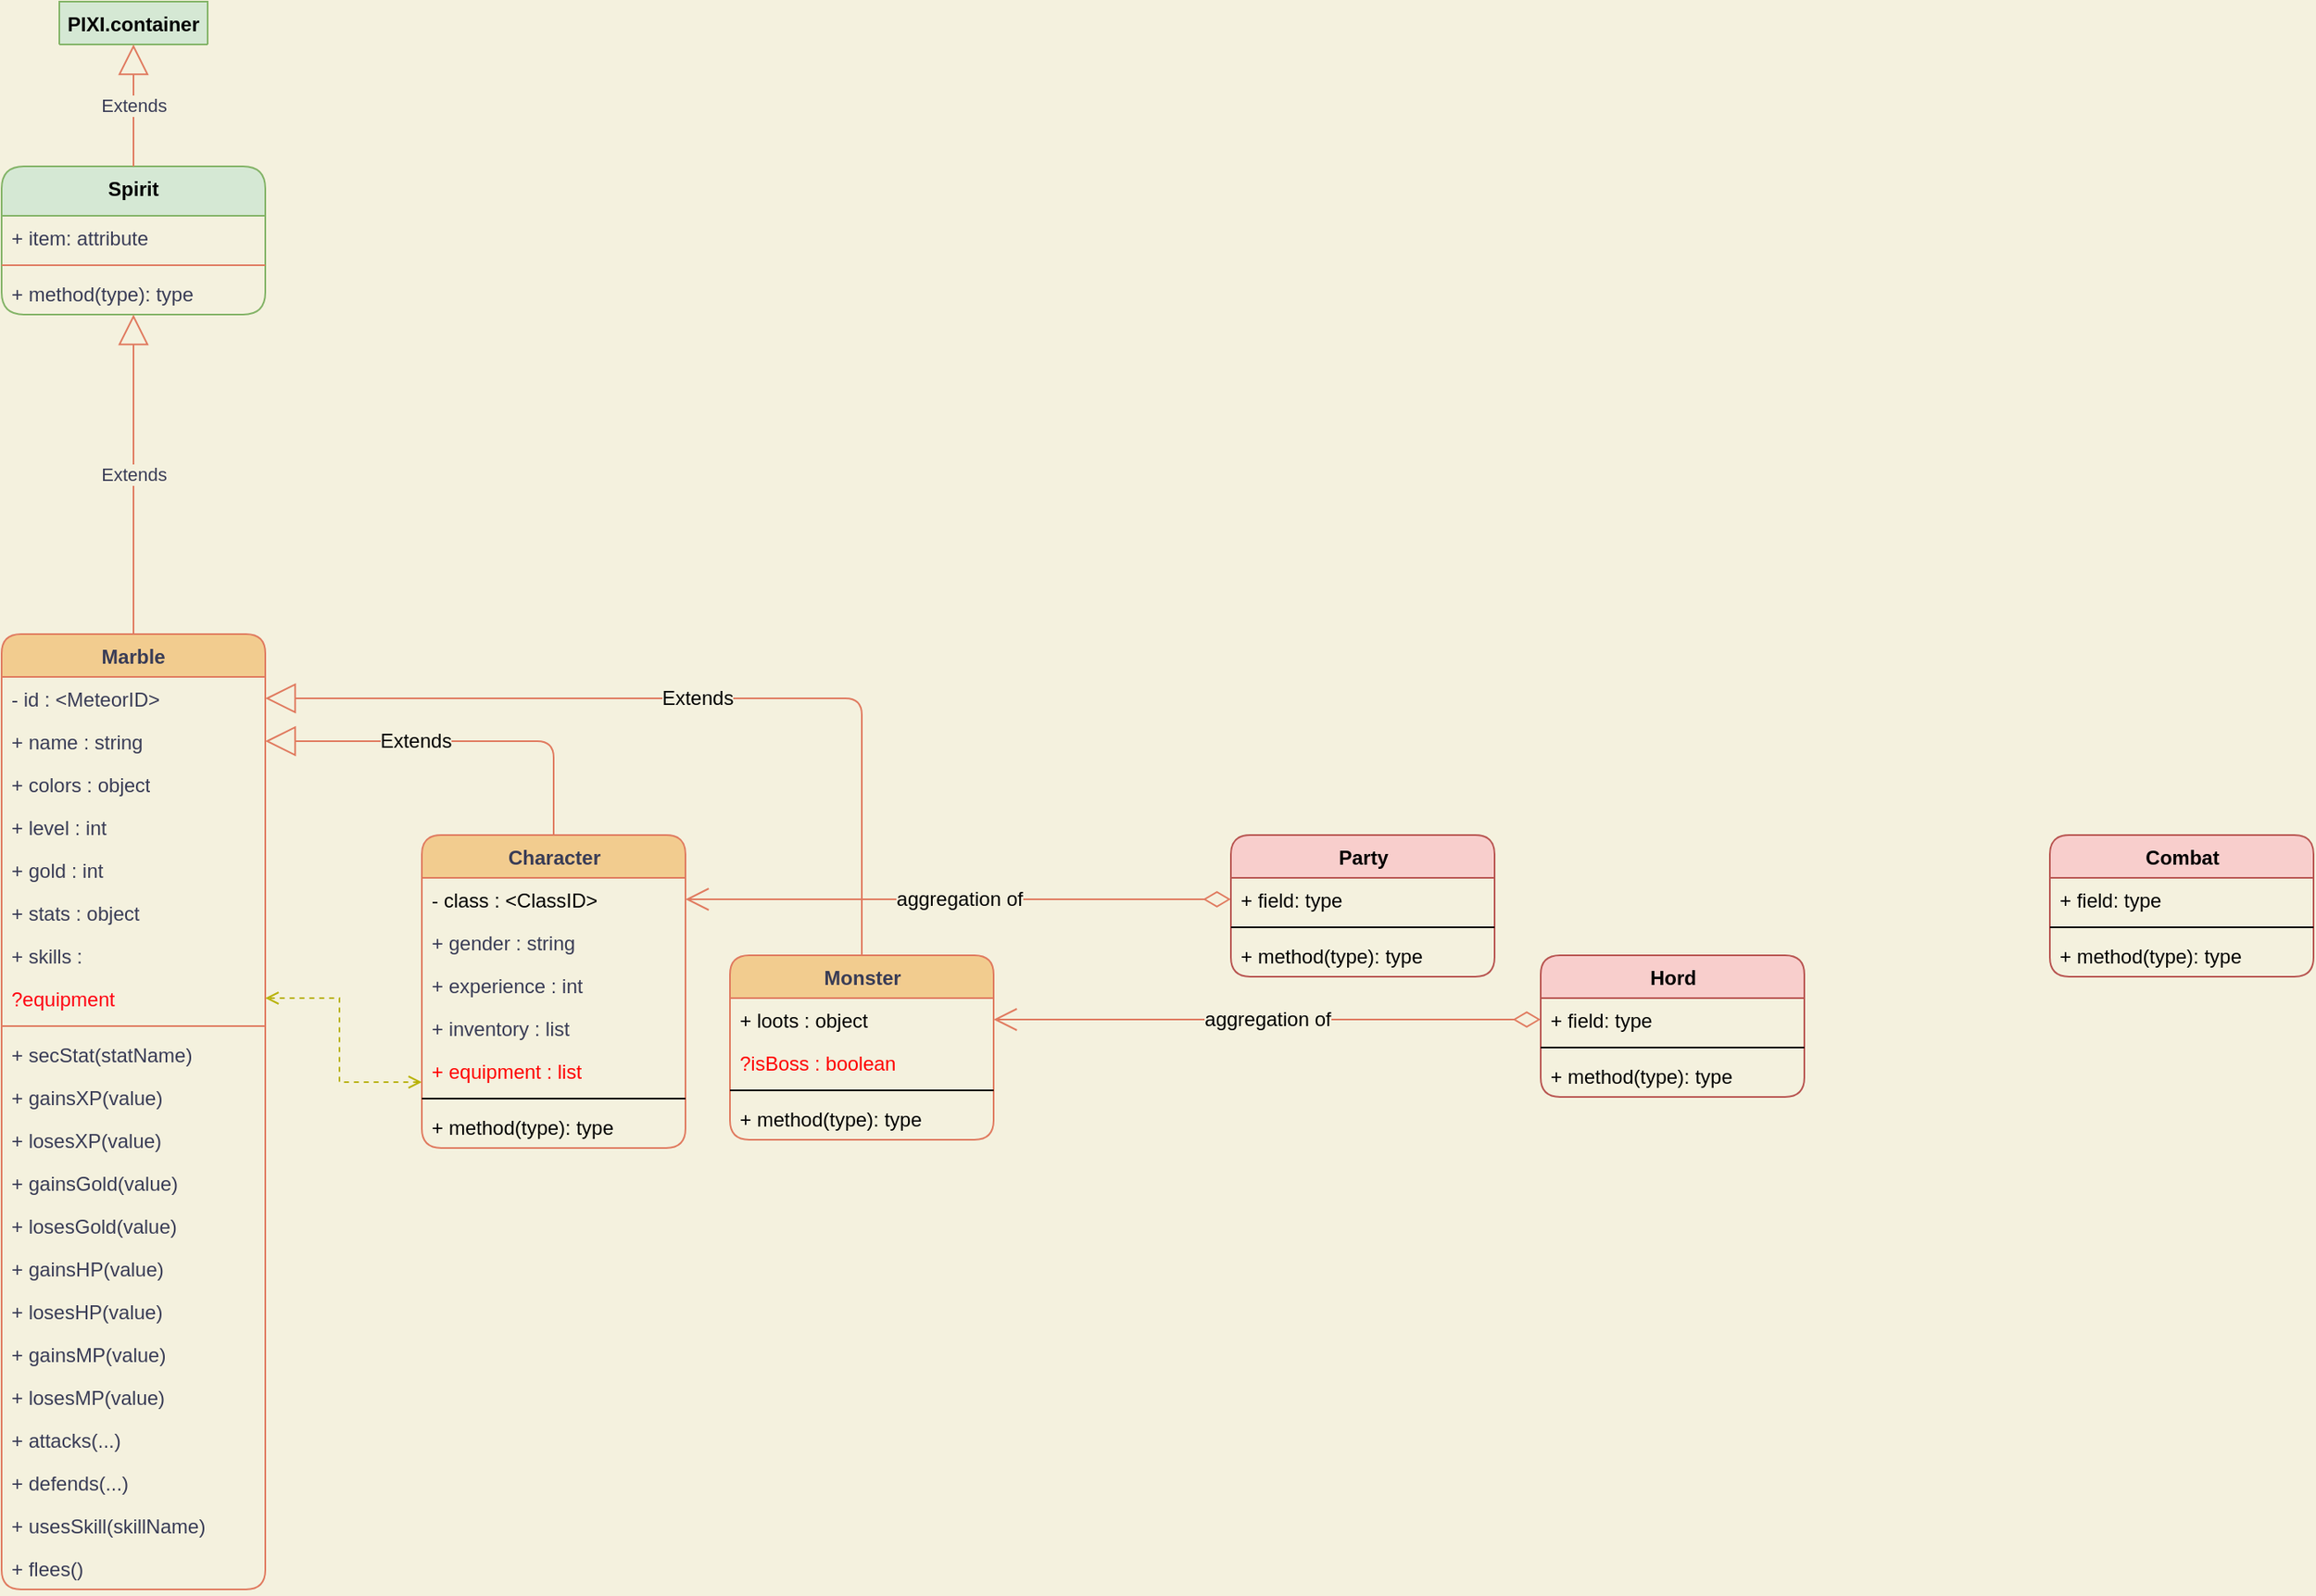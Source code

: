 <mxfile version="13.7.7" type="github">
  <diagram id="JMG7Og392h3I-otRAJf4" name="Page-1">
    <mxGraphModel dx="1409" dy="1639" grid="0" gridSize="10" guides="1" tooltips="1" connect="1" arrows="1" fold="1" page="0" pageScale="1" pageWidth="1169" pageHeight="827" background="#F4F1DE" math="0" shadow="0">
      <root>
        <mxCell id="0" />
        <mxCell id="1" parent="0" />
        <mxCell id="4F_5oUC_MU-JNdt0lTQq-11" value="PIXI.container" style="swimlane;fontStyle=1;align=center;verticalAlign=top;childLayout=stackLayout;horizontal=1;startSize=26;horizontalStack=0;resizeParent=1;resizeParentMax=0;resizeLast=0;collapsible=1;marginBottom=0;fillColor=#d5e8d4;strokeColor=#82b366;rounded=1;" parent="1" vertex="1" collapsed="1">
          <mxGeometry x="369" y="-440" width="90" height="26" as="geometry">
            <mxRectangle x="334" y="-300" width="160" height="86" as="alternateBounds" />
          </mxGeometry>
        </mxCell>
        <mxCell id="4F_5oUC_MU-JNdt0lTQq-12" value="+ field: type" style="text;strokeColor=none;fillColor=none;align=left;verticalAlign=top;spacingLeft=4;spacingRight=4;overflow=hidden;rotatable=0;points=[[0,0.5],[1,0.5]];portConstraint=eastwest;fontColor=#393C56;rounded=1;" parent="4F_5oUC_MU-JNdt0lTQq-11" vertex="1">
          <mxGeometry y="26" width="90" height="26" as="geometry" />
        </mxCell>
        <mxCell id="4F_5oUC_MU-JNdt0lTQq-13" value="" style="line;strokeWidth=1;fillColor=none;align=left;verticalAlign=middle;spacingTop=-1;spacingLeft=3;spacingRight=3;rotatable=0;labelPosition=right;points=[];portConstraint=eastwest;labelBackgroundColor=#F4F1DE;strokeColor=#E07A5F;fontColor=#393C56;rounded=1;" parent="4F_5oUC_MU-JNdt0lTQq-11" vertex="1">
          <mxGeometry y="52" width="90" height="8" as="geometry" />
        </mxCell>
        <mxCell id="4F_5oUC_MU-JNdt0lTQq-14" value="+ method(type): type" style="text;strokeColor=none;fillColor=none;align=left;verticalAlign=top;spacingLeft=4;spacingRight=4;overflow=hidden;rotatable=0;points=[[0,0.5],[1,0.5]];portConstraint=eastwest;fontColor=#393C56;rounded=1;" parent="4F_5oUC_MU-JNdt0lTQq-11" vertex="1">
          <mxGeometry y="60" width="90" height="26" as="geometry" />
        </mxCell>
        <mxCell id="4F_5oUC_MU-JNdt0lTQq-1" value="Spirit" style="swimlane;fontStyle=1;align=center;verticalAlign=top;childLayout=stackLayout;horizontal=1;startSize=30;horizontalStack=0;resizeParent=1;resizeParentMax=0;resizeLast=0;collapsible=1;marginBottom=0;fillColor=#d5e8d4;strokeColor=#82b366;rounded=1;" parent="1" vertex="1">
          <mxGeometry x="334" y="-340" width="160" height="90" as="geometry">
            <mxRectangle x="334" y="60" width="60" height="26" as="alternateBounds" />
          </mxGeometry>
        </mxCell>
        <mxCell id="4F_5oUC_MU-JNdt0lTQq-5" value="+ item: attribute" style="text;strokeColor=none;fillColor=none;align=left;verticalAlign=top;spacingLeft=4;spacingRight=4;overflow=hidden;rotatable=0;points=[[0,0.5],[1,0.5]];portConstraint=eastwest;fontColor=#393C56;rounded=1;" parent="4F_5oUC_MU-JNdt0lTQq-1" vertex="1">
          <mxGeometry y="30" width="160" height="26" as="geometry" />
        </mxCell>
        <mxCell id="4F_5oUC_MU-JNdt0lTQq-3" value="" style="line;strokeWidth=1;fillColor=none;align=left;verticalAlign=middle;spacingTop=-1;spacingLeft=3;spacingRight=3;rotatable=0;labelPosition=right;points=[];portConstraint=eastwest;labelBackgroundColor=#F4F1DE;strokeColor=#E07A5F;fontColor=#393C56;rounded=1;" parent="4F_5oUC_MU-JNdt0lTQq-1" vertex="1">
          <mxGeometry y="56" width="160" height="8" as="geometry" />
        </mxCell>
        <mxCell id="4F_5oUC_MU-JNdt0lTQq-4" value="+ method(type): type" style="text;strokeColor=none;fillColor=none;align=left;verticalAlign=top;spacingLeft=4;spacingRight=4;overflow=hidden;rotatable=0;points=[[0,0.5],[1,0.5]];portConstraint=eastwest;fontColor=#393C56;rounded=1;" parent="4F_5oUC_MU-JNdt0lTQq-1" vertex="1">
          <mxGeometry y="64" width="160" height="26" as="geometry" />
        </mxCell>
        <mxCell id="4F_5oUC_MU-JNdt0lTQq-15" value="Extends" style="endArrow=block;endSize=16;endFill=0;html=1;exitX=0.5;exitY=0;exitDx=0;exitDy=0;entryX=0.5;entryY=1;entryDx=0;entryDy=0;labelBackgroundColor=#F4F1DE;strokeColor=#E07A5F;fontColor=#393C56;" parent="1" source="4F_5oUC_MU-JNdt0lTQq-1" target="4F_5oUC_MU-JNdt0lTQq-11" edge="1">
          <mxGeometry width="160" relative="1" as="geometry">
            <mxPoint x="570" y="-350" as="sourcePoint" />
            <mxPoint x="730" y="-350" as="targetPoint" />
          </mxGeometry>
        </mxCell>
        <mxCell id="4F_5oUC_MU-JNdt0lTQq-16" value="Extends" style="endArrow=block;endSize=16;endFill=0;html=1;exitX=0.5;exitY=0;exitDx=0;exitDy=0;entryX=0.5;entryY=1;entryDx=0;entryDy=0;labelBackgroundColor=#F4F1DE;fontColor=#393C56;strokeColor=#E07A5F;" parent="1" source="4F_5oUC_MU-JNdt0lTQq-6" target="4F_5oUC_MU-JNdt0lTQq-1" edge="1">
          <mxGeometry width="160" relative="1" as="geometry">
            <mxPoint x="420" y="20" as="sourcePoint" />
            <mxPoint x="470" y="-200" as="targetPoint" />
          </mxGeometry>
        </mxCell>
        <mxCell id="4F_5oUC_MU-JNdt0lTQq-6" value="Marble" style="swimlane;fontStyle=1;align=center;verticalAlign=top;childLayout=stackLayout;horizontal=1;startSize=26;horizontalStack=0;resizeParent=1;resizeParentMax=0;resizeLast=0;collapsible=1;marginBottom=0;fillColor=#F2CC8F;strokeColor=#E07A5F;fontColor=#393C56;rounded=1;" parent="1" vertex="1">
          <mxGeometry x="334" y="-56" width="160" height="580" as="geometry" />
        </mxCell>
        <mxCell id="4F_5oUC_MU-JNdt0lTQq-7" value="- id : &lt;MeteorID&gt;" style="text;strokeColor=none;fillColor=none;align=left;verticalAlign=top;spacingLeft=4;spacingRight=4;overflow=hidden;rotatable=0;points=[[0,0.5],[1,0.5]];portConstraint=eastwest;fontColor=#393C56;rounded=1;" parent="4F_5oUC_MU-JNdt0lTQq-6" vertex="1">
          <mxGeometry y="26" width="160" height="26" as="geometry" />
        </mxCell>
        <mxCell id="4F_5oUC_MU-JNdt0lTQq-17" value="+ name : string" style="text;strokeColor=none;fillColor=none;align=left;verticalAlign=top;spacingLeft=4;spacingRight=4;overflow=hidden;rotatable=0;points=[[0,0.5],[1,0.5]];portConstraint=eastwest;rounded=1;fontColor=#393C56;" parent="4F_5oUC_MU-JNdt0lTQq-6" vertex="1">
          <mxGeometry y="52" width="160" height="26" as="geometry" />
        </mxCell>
        <mxCell id="4F_5oUC_MU-JNdt0lTQq-18" value="+ colors : object" style="text;strokeColor=none;fillColor=none;align=left;verticalAlign=top;spacingLeft=4;spacingRight=4;overflow=hidden;rotatable=0;points=[[0,0.5],[1,0.5]];portConstraint=eastwest;rounded=1;fontColor=#393C56;fontStyle=0;fontSize=12;html=1;noLabel=0;" parent="4F_5oUC_MU-JNdt0lTQq-6" vertex="1">
          <mxGeometry y="78" width="160" height="26" as="geometry" />
        </mxCell>
        <mxCell id="4F_5oUC_MU-JNdt0lTQq-19" value="+ level : int" style="text;strokeColor=none;fillColor=none;align=left;verticalAlign=top;spacingLeft=4;spacingRight=4;overflow=hidden;rotatable=0;points=[[0,0.5],[1,0.5]];portConstraint=eastwest;rounded=1;fontColor=#393C56;" parent="4F_5oUC_MU-JNdt0lTQq-6" vertex="1">
          <mxGeometry y="104" width="160" height="26" as="geometry" />
        </mxCell>
        <mxCell id="-9Ix1WPc0BXSNpQGpBU6-1" value="+ gold : int" style="text;strokeColor=none;fillColor=none;align=left;verticalAlign=top;spacingLeft=4;spacingRight=4;overflow=hidden;rotatable=0;points=[[0,0.5],[1,0.5]];portConstraint=eastwest;rounded=1;fontColor=#393C56;" vertex="1" parent="4F_5oUC_MU-JNdt0lTQq-6">
          <mxGeometry y="130" width="160" height="26" as="geometry" />
        </mxCell>
        <mxCell id="-9Ix1WPc0BXSNpQGpBU6-2" value="+ stats : object" style="text;strokeColor=none;fillColor=none;align=left;verticalAlign=top;spacingLeft=4;spacingRight=4;overflow=hidden;rotatable=0;points=[[0,0.5],[1,0.5]];portConstraint=eastwest;rounded=1;fontColor=#393C56;" vertex="1" parent="4F_5oUC_MU-JNdt0lTQq-6">
          <mxGeometry y="156" width="160" height="26" as="geometry" />
        </mxCell>
        <mxCell id="-9Ix1WPc0BXSNpQGpBU6-4" value="+ skills : " style="text;strokeColor=none;fillColor=none;align=left;verticalAlign=top;spacingLeft=4;spacingRight=4;overflow=hidden;rotatable=0;points=[[0,0.5],[1,0.5]];portConstraint=eastwest;rounded=1;fontColor=#393C56;" vertex="1" parent="4F_5oUC_MU-JNdt0lTQq-6">
          <mxGeometry y="182" width="160" height="26" as="geometry" />
        </mxCell>
        <mxCell id="-9Ix1WPc0BXSNpQGpBU6-3" value="?equipment" style="text;strokeColor=none;fillColor=none;align=left;verticalAlign=top;spacingLeft=4;spacingRight=4;overflow=hidden;rotatable=0;points=[[0,0.5],[1,0.5]];portConstraint=eastwest;rounded=1;fontColor=#FF0011;" vertex="1" parent="4F_5oUC_MU-JNdt0lTQq-6">
          <mxGeometry y="208" width="160" height="26" as="geometry" />
        </mxCell>
        <mxCell id="4F_5oUC_MU-JNdt0lTQq-8" value="" style="line;strokeWidth=1;fillColor=none;align=left;verticalAlign=middle;spacingTop=-1;spacingLeft=3;spacingRight=3;rotatable=0;labelPosition=right;points=[];portConstraint=eastwest;labelBackgroundColor=#F4F1DE;strokeColor=#E07A5F;fontColor=#393C56;rounded=1;" parent="4F_5oUC_MU-JNdt0lTQq-6" vertex="1">
          <mxGeometry y="234" width="160" height="8" as="geometry" />
        </mxCell>
        <mxCell id="-9Ix1WPc0BXSNpQGpBU6-5" value="+ secStat(statName)" style="text;strokeColor=none;fillColor=none;align=left;verticalAlign=top;spacingLeft=4;spacingRight=4;overflow=hidden;rotatable=0;points=[[0,0.5],[1,0.5]];portConstraint=eastwest;rounded=1;fontSize=12;fontColor=#393C56;html=1;" vertex="1" parent="4F_5oUC_MU-JNdt0lTQq-6">
          <mxGeometry y="242" width="160" height="26" as="geometry" />
        </mxCell>
        <mxCell id="4F_5oUC_MU-JNdt0lTQq-9" value="+ gainsXP(value)" style="text;strokeColor=none;fillColor=none;align=left;verticalAlign=top;spacingLeft=4;spacingRight=4;overflow=hidden;rotatable=0;points=[[0,0.5],[1,0.5]];portConstraint=eastwest;fontColor=#393C56;rounded=1;" parent="4F_5oUC_MU-JNdt0lTQq-6" vertex="1">
          <mxGeometry y="268" width="160" height="26" as="geometry" />
        </mxCell>
        <mxCell id="-9Ix1WPc0BXSNpQGpBU6-12" value="+ losesXP(value)" style="text;strokeColor=none;fillColor=none;align=left;verticalAlign=top;spacingLeft=4;spacingRight=4;overflow=hidden;rotatable=0;points=[[0,0.5],[1,0.5]];portConstraint=eastwest;rounded=1;fontSize=12;fontColor=#393C56;html=1;" vertex="1" parent="4F_5oUC_MU-JNdt0lTQq-6">
          <mxGeometry y="294" width="160" height="26" as="geometry" />
        </mxCell>
        <mxCell id="-9Ix1WPc0BXSNpQGpBU6-9" value="+ gainsGold(value)" style="text;strokeColor=none;fillColor=none;align=left;verticalAlign=top;spacingLeft=4;spacingRight=4;overflow=hidden;rotatable=0;points=[[0,0.5],[1,0.5]];portConstraint=eastwest;rounded=1;fontSize=12;fontColor=#393C56;html=1;" vertex="1" parent="4F_5oUC_MU-JNdt0lTQq-6">
          <mxGeometry y="320" width="160" height="26" as="geometry" />
        </mxCell>
        <mxCell id="-9Ix1WPc0BXSNpQGpBU6-7" value="+ losesGold(value)" style="text;strokeColor=none;fillColor=none;align=left;verticalAlign=top;spacingLeft=4;spacingRight=4;overflow=hidden;rotatable=0;points=[[0,0.5],[1,0.5]];portConstraint=eastwest;rounded=1;fontSize=12;fontColor=#393C56;html=1;" vertex="1" parent="4F_5oUC_MU-JNdt0lTQq-6">
          <mxGeometry y="346" width="160" height="26" as="geometry" />
        </mxCell>
        <mxCell id="-9Ix1WPc0BXSNpQGpBU6-11" value="+ gainsHP(value)" style="text;strokeColor=none;fillColor=none;align=left;verticalAlign=top;spacingLeft=4;spacingRight=4;overflow=hidden;rotatable=0;points=[[0,0.5],[1,0.5]];portConstraint=eastwest;rounded=1;fontSize=12;fontColor=#393C56;html=1;" vertex="1" parent="4F_5oUC_MU-JNdt0lTQq-6">
          <mxGeometry y="372" width="160" height="26" as="geometry" />
        </mxCell>
        <mxCell id="-9Ix1WPc0BXSNpQGpBU6-6" value="+ losesHP(value)" style="text;strokeColor=none;fillColor=none;align=left;verticalAlign=top;spacingLeft=4;spacingRight=4;overflow=hidden;rotatable=0;points=[[0,0.5],[1,0.5]];portConstraint=eastwest;rounded=1;fontSize=12;fontColor=#393C56;html=1;" vertex="1" parent="4F_5oUC_MU-JNdt0lTQq-6">
          <mxGeometry y="398" width="160" height="26" as="geometry" />
        </mxCell>
        <mxCell id="-9Ix1WPc0BXSNpQGpBU6-10" value="+ gainsMP(value)" style="text;strokeColor=none;fillColor=none;align=left;verticalAlign=top;spacingLeft=4;spacingRight=4;overflow=hidden;rotatable=0;points=[[0,0.5],[1,0.5]];portConstraint=eastwest;rounded=1;fontSize=12;fontColor=#393C56;html=1;" vertex="1" parent="4F_5oUC_MU-JNdt0lTQq-6">
          <mxGeometry y="424" width="160" height="26" as="geometry" />
        </mxCell>
        <mxCell id="-9Ix1WPc0BXSNpQGpBU6-8" value="+ losesMP(value)" style="text;strokeColor=none;fillColor=none;align=left;verticalAlign=top;spacingLeft=4;spacingRight=4;overflow=hidden;rotatable=0;points=[[0,0.5],[1,0.5]];portConstraint=eastwest;rounded=1;fontSize=12;fontColor=#393C56;html=1;" vertex="1" parent="4F_5oUC_MU-JNdt0lTQq-6">
          <mxGeometry y="450" width="160" height="26" as="geometry" />
        </mxCell>
        <mxCell id="-9Ix1WPc0BXSNpQGpBU6-13" value="+ attacks(...)" style="text;strokeColor=none;fillColor=none;align=left;verticalAlign=top;spacingLeft=4;spacingRight=4;overflow=hidden;rotatable=0;points=[[0,0.5],[1,0.5]];portConstraint=eastwest;rounded=1;fontSize=12;fontColor=#393C56;html=1;" vertex="1" parent="4F_5oUC_MU-JNdt0lTQq-6">
          <mxGeometry y="476" width="160" height="26" as="geometry" />
        </mxCell>
        <mxCell id="-9Ix1WPc0BXSNpQGpBU6-14" value="+ defends(...)" style="text;strokeColor=none;fillColor=none;align=left;verticalAlign=top;spacingLeft=4;spacingRight=4;overflow=hidden;rotatable=0;points=[[0,0.5],[1,0.5]];portConstraint=eastwest;rounded=1;fontSize=12;fontColor=#393C56;html=1;" vertex="1" parent="4F_5oUC_MU-JNdt0lTQq-6">
          <mxGeometry y="502" width="160" height="26" as="geometry" />
        </mxCell>
        <mxCell id="-9Ix1WPc0BXSNpQGpBU6-15" value="+ usesSkill(skillName)" style="text;strokeColor=none;fillColor=none;align=left;verticalAlign=top;spacingLeft=4;spacingRight=4;overflow=hidden;rotatable=0;points=[[0,0.5],[1,0.5]];portConstraint=eastwest;rounded=1;fontSize=12;fontColor=#393C56;html=1;" vertex="1" parent="4F_5oUC_MU-JNdt0lTQq-6">
          <mxGeometry y="528" width="160" height="26" as="geometry" />
        </mxCell>
        <mxCell id="-9Ix1WPc0BXSNpQGpBU6-16" value="+ flees()" style="text;strokeColor=none;fillColor=none;align=left;verticalAlign=top;spacingLeft=4;spacingRight=4;overflow=hidden;rotatable=0;points=[[0,0.5],[1,0.5]];portConstraint=eastwest;rounded=1;fontSize=12;fontColor=#393C56;html=1;" vertex="1" parent="4F_5oUC_MU-JNdt0lTQq-6">
          <mxGeometry y="554" width="160" height="26" as="geometry" />
        </mxCell>
        <mxCell id="-9Ix1WPc0BXSNpQGpBU6-26" style="edgeStyle=orthogonalEdgeStyle;rounded=0;orthogonalLoop=1;jettySize=auto;html=1;entryX=1;entryY=0.5;entryDx=0;entryDy=0;fillColor=#F2CC8F;fontSize=12;fontColor=#393C56;startArrow=open;startFill=0;endArrow=open;endFill=0;dashed=1;strokeColor=#B8B207;" edge="1" parent="1" source="-9Ix1WPc0BXSNpQGpBU6-24" target="-9Ix1WPc0BXSNpQGpBU6-3">
          <mxGeometry relative="1" as="geometry">
            <Array as="points">
              <mxPoint x="539" y="216" />
              <mxPoint x="539" y="165" />
            </Array>
          </mxGeometry>
        </mxCell>
        <mxCell id="-9Ix1WPc0BXSNpQGpBU6-50" value="aggregation of" style="endArrow=open;html=1;endSize=12;startArrow=diamondThin;startSize=14;startFill=0;edgeStyle=orthogonalEdgeStyle;labelBackgroundColor=#F4F1DE;strokeColor=#E07A5F;fillColor=#F2CC8F;fontSize=12;fontColor=#000000;exitX=0;exitY=0.5;exitDx=0;exitDy=0;entryX=1;entryY=0.5;entryDx=0;entryDy=0;" edge="1" parent="1" source="-9Ix1WPc0BXSNpQGpBU6-47" target="-9Ix1WPc0BXSNpQGpBU6-31">
          <mxGeometry relative="1" as="geometry">
            <mxPoint x="995" y="201" as="sourcePoint" />
            <mxPoint x="1166" y="75" as="targetPoint" />
          </mxGeometry>
        </mxCell>
        <mxCell id="-9Ix1WPc0BXSNpQGpBU6-51" value="Extends" style="endArrow=block;endSize=16;endFill=0;html=1;strokeColor=#E07A5F;fillColor=#F2CC8F;fontSize=12;exitX=0.5;exitY=0;exitDx=0;exitDy=0;entryX=1;entryY=0.5;entryDx=0;entryDy=0;edgeStyle=orthogonalEdgeStyle;labelBackgroundColor=#F4F1DE;" edge="1" parent="1" source="-9Ix1WPc0BXSNpQGpBU6-30" target="4F_5oUC_MU-JNdt0lTQq-7">
          <mxGeometry x="-0.201" y="49" width="160" relative="1" as="geometry">
            <mxPoint x="184" y="22" as="sourcePoint" />
            <mxPoint x="333.04" y="-40.92" as="targetPoint" />
            <Array as="points">
              <mxPoint x="856" y="-17" />
            </Array>
            <mxPoint x="-49" y="-49" as="offset" />
          </mxGeometry>
        </mxCell>
        <mxCell id="-9Ix1WPc0BXSNpQGpBU6-52" value="Extends" style="endArrow=block;endSize=16;endFill=0;html=1;strokeColor=#E07A5F;fillColor=#F2CC8F;fontSize=12;exitX=0.5;exitY=0;exitDx=0;exitDy=0;entryX=1;entryY=0.5;entryDx=0;entryDy=0;edgeStyle=orthogonalEdgeStyle;labelBackgroundColor=#F4F1DE;" edge="1" parent="1" source="-9Ix1WPc0BXSNpQGpBU6-17" target="4F_5oUC_MU-JNdt0lTQq-17">
          <mxGeometry x="-0.201" y="49" width="160" relative="1" as="geometry">
            <mxPoint x="1187" y="73" as="sourcePoint" />
            <mxPoint x="494" y="-17.0" as="targetPoint" />
            <Array as="points">
              <mxPoint x="669" y="9" />
            </Array>
            <mxPoint x="-49" y="-49" as="offset" />
          </mxGeometry>
        </mxCell>
        <mxCell id="-9Ix1WPc0BXSNpQGpBU6-17" value="Character" style="swimlane;fontStyle=1;align=center;verticalAlign=top;childLayout=stackLayout;horizontal=1;startSize=26;horizontalStack=0;resizeParent=1;resizeParentMax=0;resizeLast=0;collapsible=1;marginBottom=0;rounded=1;strokeColor=#E07A5F;fillColor=#F2CC8F;fontSize=12;fontColor=#393C56;html=1;" vertex="1" parent="1">
          <mxGeometry x="589" y="66" width="160" height="190" as="geometry" />
        </mxCell>
        <mxCell id="-9Ix1WPc0BXSNpQGpBU6-18" value="- class : &lt;ClassID&gt;" style="text;strokeColor=none;fillColor=none;align=left;verticalAlign=top;spacingLeft=4;spacingRight=4;overflow=hidden;rotatable=0;points=[[0,0.5],[1,0.5]];portConstraint=eastwest;" vertex="1" parent="-9Ix1WPc0BXSNpQGpBU6-17">
          <mxGeometry y="26" width="160" height="26" as="geometry" />
        </mxCell>
        <mxCell id="-9Ix1WPc0BXSNpQGpBU6-21" value="+ gender : string" style="text;strokeColor=none;fillColor=none;align=left;verticalAlign=top;spacingLeft=4;spacingRight=4;overflow=hidden;rotatable=0;points=[[0,0.5],[1,0.5]];portConstraint=eastwest;rounded=1;fontSize=12;fontColor=#393C56;html=1;" vertex="1" parent="-9Ix1WPc0BXSNpQGpBU6-17">
          <mxGeometry y="52" width="160" height="26" as="geometry" />
        </mxCell>
        <mxCell id="-9Ix1WPc0BXSNpQGpBU6-22" value="+ experience : int" style="text;strokeColor=none;fillColor=none;align=left;verticalAlign=top;spacingLeft=4;spacingRight=4;overflow=hidden;rotatable=0;points=[[0,0.5],[1,0.5]];portConstraint=eastwest;rounded=1;fontSize=12;fontColor=#393C56;html=1;" vertex="1" parent="-9Ix1WPc0BXSNpQGpBU6-17">
          <mxGeometry y="78" width="160" height="26" as="geometry" />
        </mxCell>
        <mxCell id="-9Ix1WPc0BXSNpQGpBU6-23" value="+ inventory : list" style="text;strokeColor=none;fillColor=none;align=left;verticalAlign=top;spacingLeft=4;spacingRight=4;overflow=hidden;rotatable=0;points=[[0,0.5],[1,0.5]];portConstraint=eastwest;rounded=1;fontSize=12;fontColor=#393C56;html=1;" vertex="1" parent="-9Ix1WPc0BXSNpQGpBU6-17">
          <mxGeometry y="104" width="160" height="26" as="geometry" />
        </mxCell>
        <mxCell id="-9Ix1WPc0BXSNpQGpBU6-24" value="+ equipment : list" style="text;strokeColor=none;fillColor=none;align=left;verticalAlign=top;spacingLeft=4;spacingRight=4;overflow=hidden;rotatable=0;points=[[0,0.5],[1,0.5]];portConstraint=eastwest;rounded=1;fontSize=12;html=1;fontColor=#FF0000;" vertex="1" parent="-9Ix1WPc0BXSNpQGpBU6-17">
          <mxGeometry y="130" width="160" height="26" as="geometry" />
        </mxCell>
        <mxCell id="-9Ix1WPc0BXSNpQGpBU6-19" value="" style="line;strokeWidth=1;fillColor=none;align=left;verticalAlign=middle;spacingTop=-1;spacingLeft=3;spacingRight=3;rotatable=0;labelPosition=right;points=[];portConstraint=eastwest;" vertex="1" parent="-9Ix1WPc0BXSNpQGpBU6-17">
          <mxGeometry y="156" width="160" height="8" as="geometry" />
        </mxCell>
        <mxCell id="-9Ix1WPc0BXSNpQGpBU6-20" value="+ method(type): type" style="text;strokeColor=none;fillColor=none;align=left;verticalAlign=top;spacingLeft=4;spacingRight=4;overflow=hidden;rotatable=0;points=[[0,0.5],[1,0.5]];portConstraint=eastwest;" vertex="1" parent="-9Ix1WPc0BXSNpQGpBU6-17">
          <mxGeometry y="164" width="160" height="26" as="geometry" />
        </mxCell>
        <mxCell id="-9Ix1WPc0BXSNpQGpBU6-30" value="Monster" style="swimlane;fontStyle=1;align=center;verticalAlign=top;childLayout=stackLayout;horizontal=1;startSize=26;horizontalStack=0;resizeParent=1;resizeParentMax=0;resizeLast=0;collapsible=1;marginBottom=0;rounded=1;strokeColor=#E07A5F;fillColor=#F2CC8F;fontSize=12;fontColor=#393C56;html=1;" vertex="1" parent="1">
          <mxGeometry x="776" y="139" width="160" height="112" as="geometry" />
        </mxCell>
        <mxCell id="-9Ix1WPc0BXSNpQGpBU6-31" value="+ loots : object" style="text;strokeColor=none;fillColor=none;align=left;verticalAlign=top;spacingLeft=4;spacingRight=4;overflow=hidden;rotatable=0;points=[[0,0.5],[1,0.5]];portConstraint=eastwest;" vertex="1" parent="-9Ix1WPc0BXSNpQGpBU6-30">
          <mxGeometry y="26" width="160" height="26" as="geometry" />
        </mxCell>
        <mxCell id="-9Ix1WPc0BXSNpQGpBU6-35" value="?isBoss : boolean" style="text;strokeColor=none;fillColor=none;align=left;verticalAlign=top;spacingLeft=4;spacingRight=4;overflow=hidden;rotatable=0;points=[[0,0.5],[1,0.5]];portConstraint=eastwest;rounded=1;fontSize=12;html=1;fontColor=#FF0000;" vertex="1" parent="-9Ix1WPc0BXSNpQGpBU6-30">
          <mxGeometry y="52" width="160" height="26" as="geometry" />
        </mxCell>
        <mxCell id="-9Ix1WPc0BXSNpQGpBU6-36" value="" style="line;strokeWidth=1;fillColor=none;align=left;verticalAlign=middle;spacingTop=-1;spacingLeft=3;spacingRight=3;rotatable=0;labelPosition=right;points=[];portConstraint=eastwest;" vertex="1" parent="-9Ix1WPc0BXSNpQGpBU6-30">
          <mxGeometry y="78" width="160" height="8" as="geometry" />
        </mxCell>
        <mxCell id="-9Ix1WPc0BXSNpQGpBU6-37" value="+ method(type): type" style="text;strokeColor=none;fillColor=none;align=left;verticalAlign=top;spacingLeft=4;spacingRight=4;overflow=hidden;rotatable=0;points=[[0,0.5],[1,0.5]];portConstraint=eastwest;" vertex="1" parent="-9Ix1WPc0BXSNpQGpBU6-30">
          <mxGeometry y="86" width="160" height="26" as="geometry" />
        </mxCell>
        <mxCell id="-9Ix1WPc0BXSNpQGpBU6-46" value="Hord" style="swimlane;fontStyle=1;align=center;verticalAlign=top;childLayout=stackLayout;horizontal=1;startSize=26;horizontalStack=0;resizeParent=1;resizeParentMax=0;resizeLast=0;collapsible=1;marginBottom=0;rounded=1;strokeColor=#b85450;fillColor=#f8cecc;fontSize=12;html=1;" vertex="1" parent="1">
          <mxGeometry x="1268" y="139" width="160" height="86" as="geometry" />
        </mxCell>
        <mxCell id="-9Ix1WPc0BXSNpQGpBU6-47" value="+ field: type" style="text;strokeColor=none;fillColor=none;align=left;verticalAlign=top;spacingLeft=4;spacingRight=4;overflow=hidden;rotatable=0;points=[[0,0.5],[1,0.5]];portConstraint=eastwest;" vertex="1" parent="-9Ix1WPc0BXSNpQGpBU6-46">
          <mxGeometry y="26" width="160" height="26" as="geometry" />
        </mxCell>
        <mxCell id="-9Ix1WPc0BXSNpQGpBU6-48" value="" style="line;strokeWidth=1;fillColor=none;align=left;verticalAlign=middle;spacingTop=-1;spacingLeft=3;spacingRight=3;rotatable=0;labelPosition=right;points=[];portConstraint=eastwest;" vertex="1" parent="-9Ix1WPc0BXSNpQGpBU6-46">
          <mxGeometry y="52" width="160" height="8" as="geometry" />
        </mxCell>
        <mxCell id="-9Ix1WPc0BXSNpQGpBU6-49" value="+ method(type): type" style="text;strokeColor=none;fillColor=none;align=left;verticalAlign=top;spacingLeft=4;spacingRight=4;overflow=hidden;rotatable=0;points=[[0,0.5],[1,0.5]];portConstraint=eastwest;" vertex="1" parent="-9Ix1WPc0BXSNpQGpBU6-46">
          <mxGeometry y="60" width="160" height="26" as="geometry" />
        </mxCell>
        <mxCell id="-9Ix1WPc0BXSNpQGpBU6-54" value="aggregation of" style="endArrow=open;html=1;endSize=12;startArrow=diamondThin;startSize=14;startFill=0;edgeStyle=orthogonalEdgeStyle;labelBackgroundColor=#F4F1DE;strokeColor=#E07A5F;fillColor=#F2CC8F;fontSize=12;fontColor=#000000;exitX=0;exitY=0.5;exitDx=0;exitDy=0;" edge="1" parent="1" source="-9Ix1WPc0BXSNpQGpBU6-39">
          <mxGeometry relative="1" as="geometry">
            <mxPoint x="1064" y="82.0" as="sourcePoint" />
            <mxPoint x="749" y="105" as="targetPoint" />
          </mxGeometry>
        </mxCell>
        <mxCell id="-9Ix1WPc0BXSNpQGpBU6-38" value="Party" style="swimlane;fontStyle=1;align=center;verticalAlign=top;childLayout=stackLayout;horizontal=1;startSize=26;horizontalStack=0;resizeParent=1;resizeParentMax=0;resizeLast=0;collapsible=1;marginBottom=0;rounded=1;strokeColor=#b85450;fillColor=#f8cecc;fontSize=12;html=1;" vertex="1" parent="1">
          <mxGeometry x="1080" y="66" width="160" height="86" as="geometry" />
        </mxCell>
        <mxCell id="-9Ix1WPc0BXSNpQGpBU6-39" value="+ field: type" style="text;strokeColor=none;fillColor=none;align=left;verticalAlign=top;spacingLeft=4;spacingRight=4;overflow=hidden;rotatable=0;points=[[0,0.5],[1,0.5]];portConstraint=eastwest;" vertex="1" parent="-9Ix1WPc0BXSNpQGpBU6-38">
          <mxGeometry y="26" width="160" height="26" as="geometry" />
        </mxCell>
        <mxCell id="-9Ix1WPc0BXSNpQGpBU6-40" value="" style="line;strokeWidth=1;fillColor=none;align=left;verticalAlign=middle;spacingTop=-1;spacingLeft=3;spacingRight=3;rotatable=0;labelPosition=right;points=[];portConstraint=eastwest;" vertex="1" parent="-9Ix1WPc0BXSNpQGpBU6-38">
          <mxGeometry y="52" width="160" height="8" as="geometry" />
        </mxCell>
        <mxCell id="-9Ix1WPc0BXSNpQGpBU6-41" value="+ method(type): type" style="text;strokeColor=none;fillColor=none;align=left;verticalAlign=top;spacingLeft=4;spacingRight=4;overflow=hidden;rotatable=0;points=[[0,0.5],[1,0.5]];portConstraint=eastwest;" vertex="1" parent="-9Ix1WPc0BXSNpQGpBU6-38">
          <mxGeometry y="60" width="160" height="26" as="geometry" />
        </mxCell>
        <mxCell id="-9Ix1WPc0BXSNpQGpBU6-55" value="Combat" style="swimlane;fontStyle=1;align=center;verticalAlign=top;childLayout=stackLayout;horizontal=1;startSize=26;horizontalStack=0;resizeParent=1;resizeParentMax=0;resizeLast=0;collapsible=1;marginBottom=0;rounded=1;strokeColor=#b85450;fillColor=#f8cecc;fontSize=12;html=1;" vertex="1" parent="1">
          <mxGeometry x="1577" y="66" width="160" height="86" as="geometry" />
        </mxCell>
        <mxCell id="-9Ix1WPc0BXSNpQGpBU6-56" value="+ field: type" style="text;strokeColor=none;fillColor=none;align=left;verticalAlign=top;spacingLeft=4;spacingRight=4;overflow=hidden;rotatable=0;points=[[0,0.5],[1,0.5]];portConstraint=eastwest;" vertex="1" parent="-9Ix1WPc0BXSNpQGpBU6-55">
          <mxGeometry y="26" width="160" height="26" as="geometry" />
        </mxCell>
        <mxCell id="-9Ix1WPc0BXSNpQGpBU6-57" value="" style="line;strokeWidth=1;fillColor=none;align=left;verticalAlign=middle;spacingTop=-1;spacingLeft=3;spacingRight=3;rotatable=0;labelPosition=right;points=[];portConstraint=eastwest;" vertex="1" parent="-9Ix1WPc0BXSNpQGpBU6-55">
          <mxGeometry y="52" width="160" height="8" as="geometry" />
        </mxCell>
        <mxCell id="-9Ix1WPc0BXSNpQGpBU6-58" value="+ method(type): type" style="text;strokeColor=none;fillColor=none;align=left;verticalAlign=top;spacingLeft=4;spacingRight=4;overflow=hidden;rotatable=0;points=[[0,0.5],[1,0.5]];portConstraint=eastwest;" vertex="1" parent="-9Ix1WPc0BXSNpQGpBU6-55">
          <mxGeometry y="60" width="160" height="26" as="geometry" />
        </mxCell>
      </root>
    </mxGraphModel>
  </diagram>
</mxfile>

